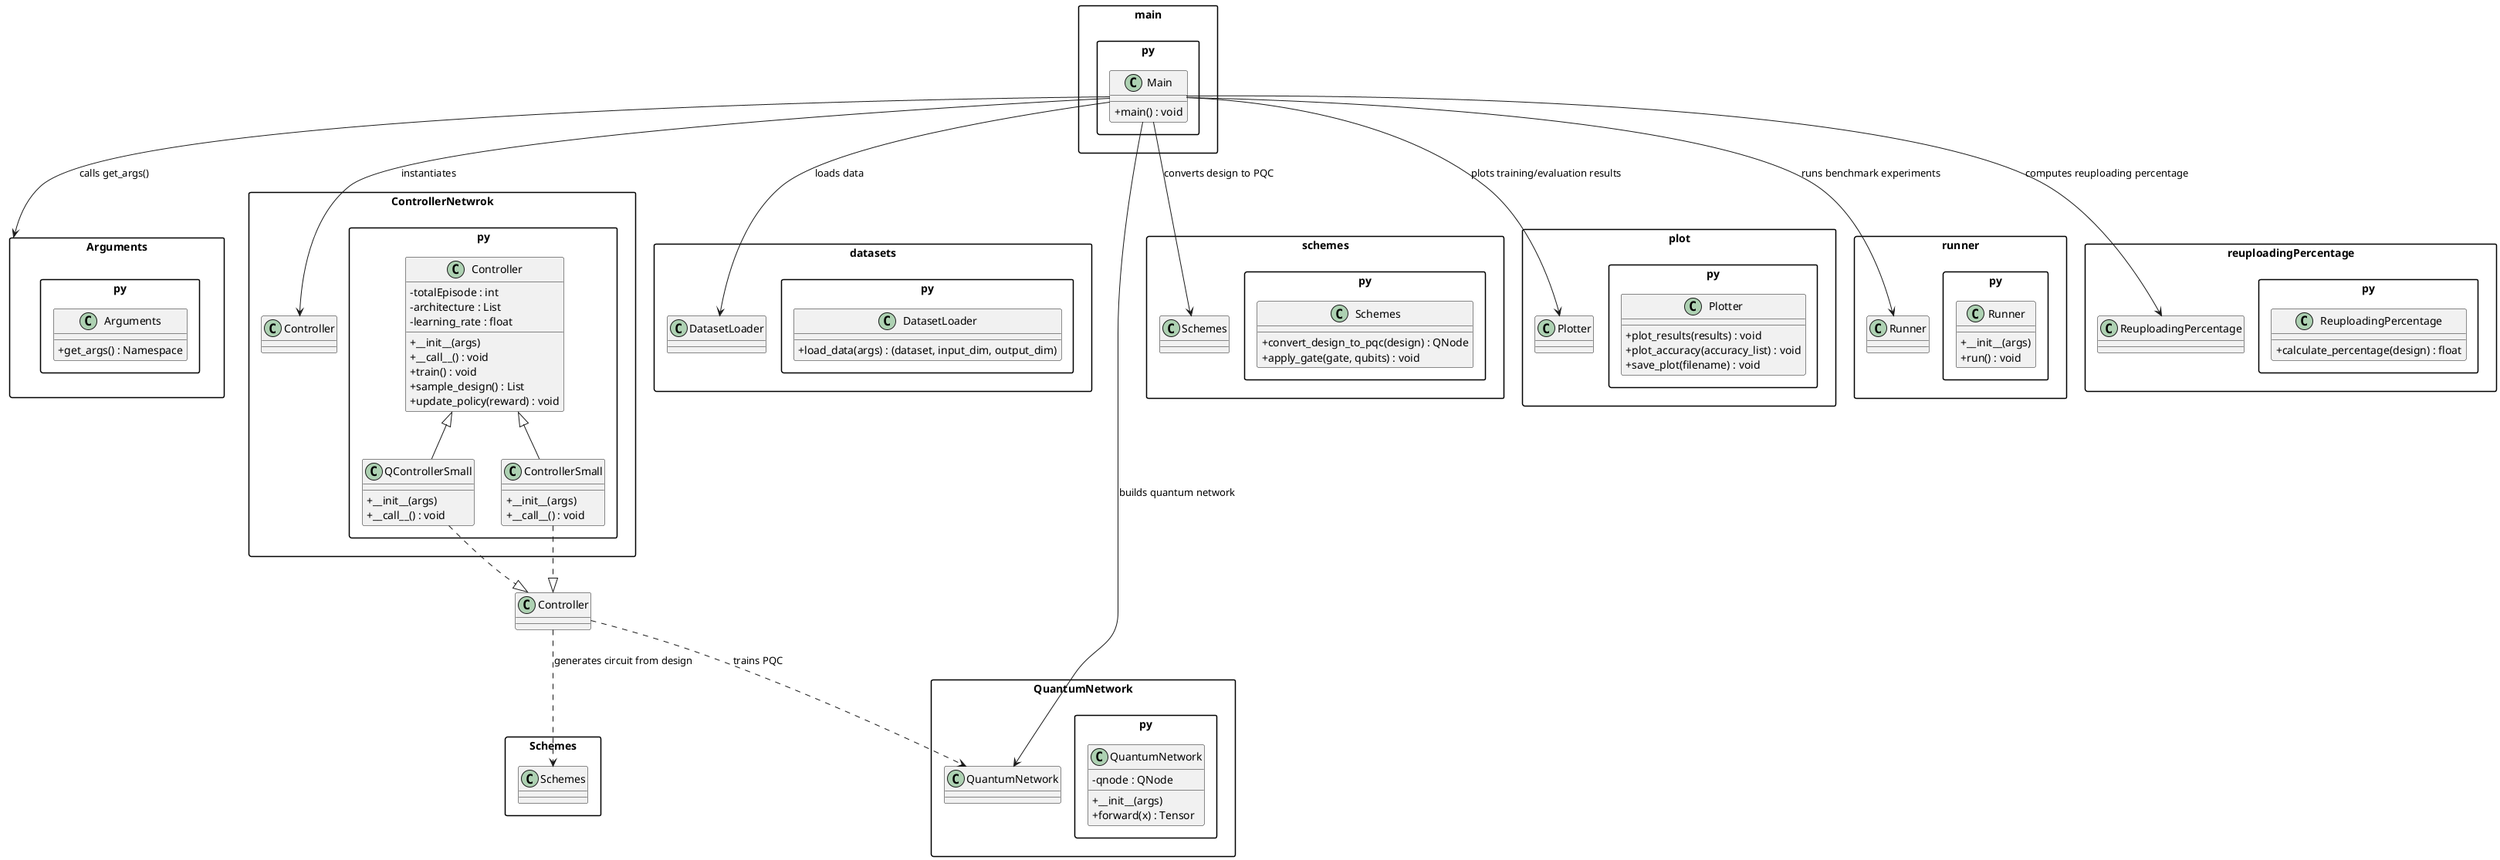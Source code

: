 @startuml
' --- 다이어그램 전반 스타일 ---
skinparam packageStyle rectangle
skinparam classAttributeIconSize 0

' ========== Arguments 모듈 ==========
package "Arguments.py" {
  class Arguments {
    + get_args() : Namespace
    ' argparse 기반 인자 설정 포함
  }
}

' ========== ControllerNetwrok 모듈 ==========
package "ControllerNetwrok.py" {
  class Controller {
    - totalEpisode : int
    - architecture : List
    - learning_rate : float
    + __init__(args)
    + __call__() : void
    + train() : void
    + sample_design() : List
    + update_policy(reward) : void
  }
  class ControllerSmall {
    + __init__(args)
    + __call__() : void
  }
  class QControllerSmall {
    + __init__(args)
    + __call__() : void
  }
  ' 상속 관계
  Controller <|-- ControllerSmall
  Controller <|-- QControllerSmall
}

' ========== datasets 모듈 ==========
package "datasets.py" {
  class DatasetLoader {
    + load_data(args) : (dataset, input_dim, output_dim)
    ' 데이터 전처리, split 등 포함
  }
}

' ========== QuantumNetwork 모듈 ==========
package "QuantumNetwork.py" {
  class QuantumNetwork {
    - qnode : QNode
    + __init__(args)
    + forward(x) : Tensor
    ' 입력 인코딩, 회로 구성, 측정 포함
  }
}

' ========== schemes 모듈 ==========
package "schemes.py" {
  class Schemes {
    + convert_design_to_pqc(design) : QNode
    + apply_gate(gate, qubits) : void
    ' design sequence를 실제 PennyLane 회로로 변환하는 역할
  }
}

' ========== plot 모듈 ==========
package "plot.py" {
  class Plotter {
    + plot_results(results) : void
    + plot_accuracy(accuracy_list) : void
    + save_plot(filename) : void
  }
}

' ========== runner 모듈 ==========
package "runner.py" {
  class Runner {
    + __init__(args)
    + run() : void
    ' 저장된 weight를 불러와 고정 디자인 평가 실행
  }
}

' ========== reuploadingPercentage 모듈 ==========
package "reuploadingPercentage.py" {
  class ReuploadingPercentage {
    + calculate_percentage(design) : float
    ' Reuploading 전략 관련 계산 함수
  }
}

' ========== main 모듈 ==========
package "main.py" {
  class Main {
    + main() : void
    ' 프로그램 전체 실행의 진입점
  }
}

' ========== 모듈 간 관계 ==========
Main --> Arguments : "calls get_args()"
Main --> ControllerNetwrok.Controller : "instantiates"
Main --> datasets.DatasetLoader : "loads data"
Main --> QuantumNetwork.QuantumNetwork : "builds quantum network"
Main --> schemes.Schemes : "converts design to PQC"
Main --> plot.Plotter : "plots training/evaluation results"
Main --> runner.Runner : "runs benchmark experiments"
Main --> reuploadingPercentage.ReuploadingPercentage : "computes reuploading percentage"

' 추가 관계: Controller 내부 처리 흐름
Controller ..> QuantumNetwork.QuantumNetwork : "trains PQC"
Controller ..> Schemes.Schemes : "generates circuit from design"
ControllerSmall ..|> Controller
QControllerSmall ..|> Controller

@enduml
